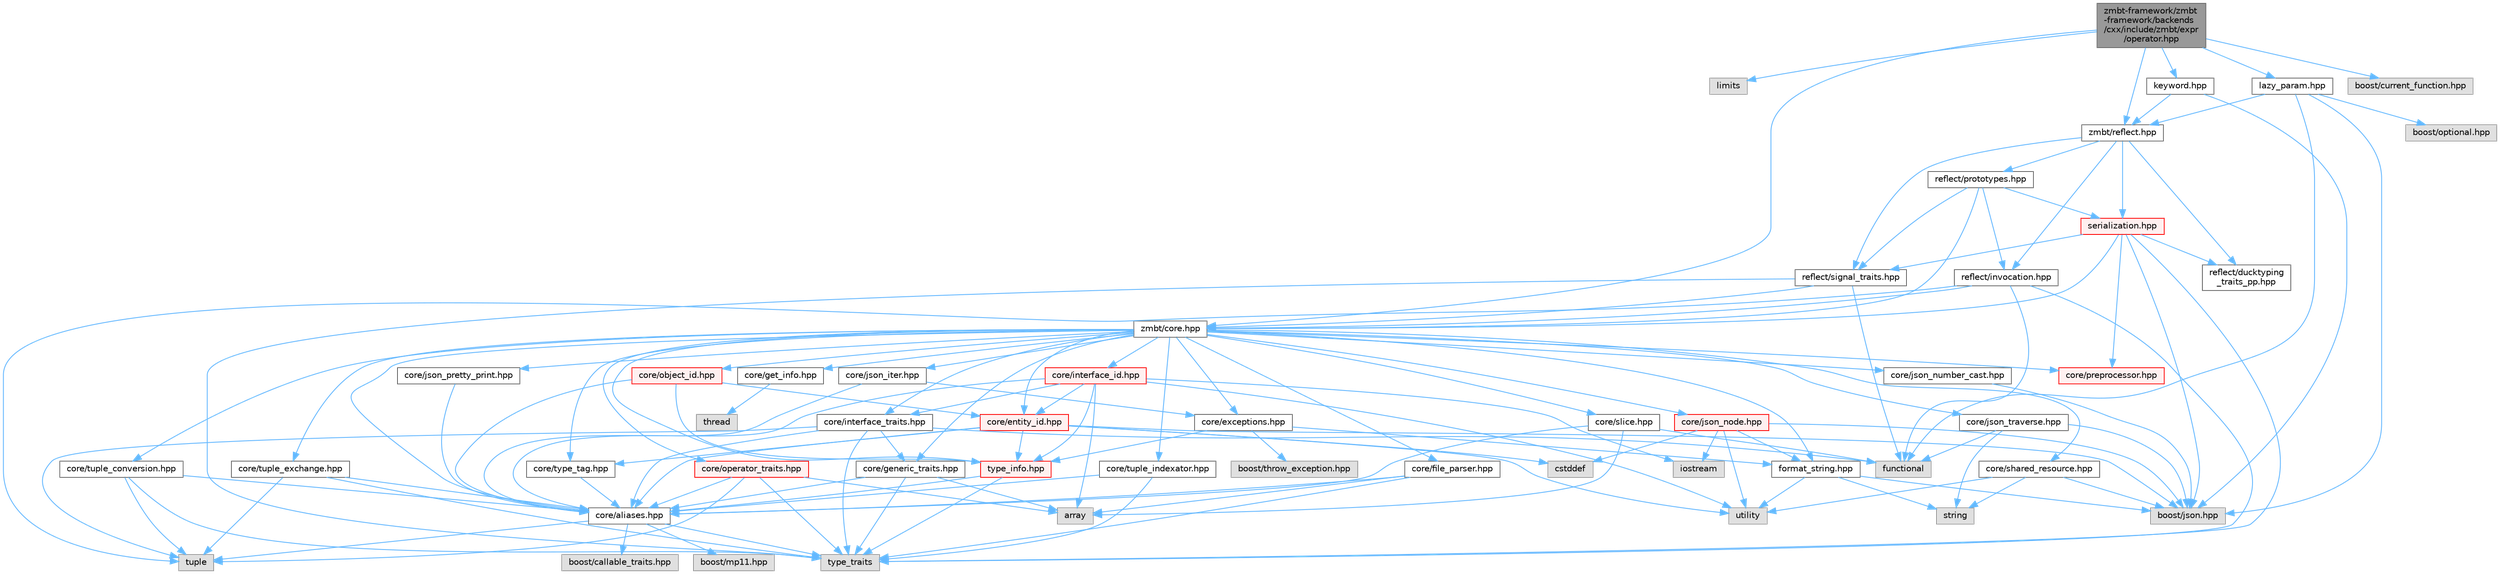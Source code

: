 digraph "zmbt-framework/zmbt-framework/backends/cxx/include/zmbt/expr/operator.hpp"
{
 // LATEX_PDF_SIZE
  bgcolor="transparent";
  edge [fontname=Helvetica,fontsize=10,labelfontname=Helvetica,labelfontsize=10];
  node [fontname=Helvetica,fontsize=10,shape=box,height=0.2,width=0.4];
  Node1 [id="Node000001",label="zmbt-framework/zmbt\l-framework/backends\l/cxx/include/zmbt/expr\l/operator.hpp",height=0.2,width=0.4,color="gray40", fillcolor="grey60", style="filled", fontcolor="black",tooltip=" "];
  Node1 -> Node2 [id="edge1_Node000001_Node000002",color="steelblue1",style="solid",tooltip=" "];
  Node2 [id="Node000002",label="limits",height=0.2,width=0.4,color="grey60", fillcolor="#E0E0E0", style="filled",tooltip=" "];
  Node1 -> Node3 [id="edge2_Node000001_Node000003",color="steelblue1",style="solid",tooltip=" "];
  Node3 [id="Node000003",label="zmbt/core.hpp",height=0.2,width=0.4,color="grey40", fillcolor="white", style="filled",URL="$core_8hpp.html",tooltip=" "];
  Node3 -> Node4 [id="edge3_Node000003_Node000004",color="steelblue1",style="solid",tooltip=" "];
  Node4 [id="Node000004",label="core/aliases.hpp",height=0.2,width=0.4,color="grey40", fillcolor="white", style="filled",URL="$aliases_8hpp.html",tooltip=" "];
  Node4 -> Node5 [id="edge4_Node000004_Node000005",color="steelblue1",style="solid",tooltip=" "];
  Node5 [id="Node000005",label="type_traits",height=0.2,width=0.4,color="grey60", fillcolor="#E0E0E0", style="filled",tooltip=" "];
  Node4 -> Node6 [id="edge5_Node000004_Node000006",color="steelblue1",style="solid",tooltip=" "];
  Node6 [id="Node000006",label="tuple",height=0.2,width=0.4,color="grey60", fillcolor="#E0E0E0", style="filled",tooltip=" "];
  Node4 -> Node7 [id="edge6_Node000004_Node000007",color="steelblue1",style="solid",tooltip=" "];
  Node7 [id="Node000007",label="boost/callable_traits.hpp",height=0.2,width=0.4,color="grey60", fillcolor="#E0E0E0", style="filled",tooltip=" "];
  Node4 -> Node8 [id="edge7_Node000004_Node000008",color="steelblue1",style="solid",tooltip=" "];
  Node8 [id="Node000008",label="boost/mp11.hpp",height=0.2,width=0.4,color="grey60", fillcolor="#E0E0E0", style="filled",tooltip=" "];
  Node3 -> Node9 [id="edge8_Node000003_Node000009",color="steelblue1",style="solid",tooltip=" "];
  Node9 [id="Node000009",label="core/exceptions.hpp",height=0.2,width=0.4,color="grey40", fillcolor="white", style="filled",URL="$core_2exceptions_8hpp.html",tooltip=" "];
  Node9 -> Node10 [id="edge9_Node000009_Node000010",color="steelblue1",style="solid",tooltip=" "];
  Node10 [id="Node000010",label="boost/throw_exception.hpp",height=0.2,width=0.4,color="grey60", fillcolor="#E0E0E0", style="filled",tooltip=" "];
  Node9 -> Node11 [id="edge10_Node000009_Node000011",color="steelblue1",style="solid",tooltip=" "];
  Node11 [id="Node000011",label="format_string.hpp",height=0.2,width=0.4,color="grey40", fillcolor="white", style="filled",URL="$format__string_8hpp.html",tooltip=" "];
  Node11 -> Node12 [id="edge11_Node000011_Node000012",color="steelblue1",style="solid",tooltip=" "];
  Node12 [id="Node000012",label="boost/json.hpp",height=0.2,width=0.4,color="grey60", fillcolor="#E0E0E0", style="filled",tooltip=" "];
  Node11 -> Node13 [id="edge12_Node000011_Node000013",color="steelblue1",style="solid",tooltip=" "];
  Node13 [id="Node000013",label="string",height=0.2,width=0.4,color="grey60", fillcolor="#E0E0E0", style="filled",tooltip=" "];
  Node11 -> Node14 [id="edge13_Node000011_Node000014",color="steelblue1",style="solid",tooltip=" "];
  Node14 [id="Node000014",label="utility",height=0.2,width=0.4,color="grey60", fillcolor="#E0E0E0", style="filled",tooltip=" "];
  Node9 -> Node15 [id="edge14_Node000009_Node000015",color="steelblue1",style="solid",tooltip=" "];
  Node15 [id="Node000015",label="type_info.hpp",height=0.2,width=0.4,color="red", fillcolor="#FFF0F0", style="filled",URL="$type__info_8hpp.html",tooltip=" "];
  Node15 -> Node5 [id="edge15_Node000015_Node000005",color="steelblue1",style="solid",tooltip=" "];
  Node15 -> Node4 [id="edge16_Node000015_Node000004",color="steelblue1",style="solid",tooltip=" "];
  Node3 -> Node17 [id="edge17_Node000003_Node000017",color="steelblue1",style="solid",tooltip=" "];
  Node17 [id="Node000017",label="core/file_parser.hpp",height=0.2,width=0.4,color="grey40", fillcolor="white", style="filled",URL="$file__parser_8hpp.html",tooltip=" "];
  Node17 -> Node18 [id="edge18_Node000017_Node000018",color="steelblue1",style="solid",tooltip=" "];
  Node18 [id="Node000018",label="array",height=0.2,width=0.4,color="grey60", fillcolor="#E0E0E0", style="filled",tooltip=" "];
  Node17 -> Node5 [id="edge19_Node000017_Node000005",color="steelblue1",style="solid",tooltip=" "];
  Node17 -> Node4 [id="edge20_Node000017_Node000004",color="steelblue1",style="solid",tooltip=" "];
  Node3 -> Node11 [id="edge21_Node000003_Node000011",color="steelblue1",style="solid",tooltip=" "];
  Node3 -> Node19 [id="edge22_Node000003_Node000019",color="steelblue1",style="solid",tooltip=" "];
  Node19 [id="Node000019",label="core/generic_traits.hpp",height=0.2,width=0.4,color="grey40", fillcolor="white", style="filled",URL="$generic__traits_8hpp.html",tooltip=" "];
  Node19 -> Node5 [id="edge23_Node000019_Node000005",color="steelblue1",style="solid",tooltip=" "];
  Node19 -> Node18 [id="edge24_Node000019_Node000018",color="steelblue1",style="solid",tooltip=" "];
  Node19 -> Node4 [id="edge25_Node000019_Node000004",color="steelblue1",style="solid",tooltip=" "];
  Node3 -> Node20 [id="edge26_Node000003_Node000020",color="steelblue1",style="solid",tooltip=" "];
  Node20 [id="Node000020",label="core/get_info.hpp",height=0.2,width=0.4,color="grey40", fillcolor="white", style="filled",URL="$get__info_8hpp.html",tooltip=" "];
  Node20 -> Node21 [id="edge27_Node000020_Node000021",color="steelblue1",style="solid",tooltip=" "];
  Node21 [id="Node000021",label="thread",height=0.2,width=0.4,color="grey60", fillcolor="#E0E0E0", style="filled",tooltip=" "];
  Node3 -> Node22 [id="edge28_Node000003_Node000022",color="steelblue1",style="solid",tooltip=" "];
  Node22 [id="Node000022",label="core/interface_traits.hpp",height=0.2,width=0.4,color="grey40", fillcolor="white", style="filled",URL="$interface__traits_8hpp.html",tooltip=" "];
  Node22 -> Node23 [id="edge29_Node000022_Node000023",color="steelblue1",style="solid",tooltip=" "];
  Node23 [id="Node000023",label="functional",height=0.2,width=0.4,color="grey60", fillcolor="#E0E0E0", style="filled",tooltip=" "];
  Node22 -> Node6 [id="edge30_Node000022_Node000006",color="steelblue1",style="solid",tooltip=" "];
  Node22 -> Node5 [id="edge31_Node000022_Node000005",color="steelblue1",style="solid",tooltip=" "];
  Node22 -> Node4 [id="edge32_Node000022_Node000004",color="steelblue1",style="solid",tooltip=" "];
  Node22 -> Node19 [id="edge33_Node000022_Node000019",color="steelblue1",style="solid",tooltip=" "];
  Node3 -> Node24 [id="edge34_Node000003_Node000024",color="steelblue1",style="solid",tooltip=" "];
  Node24 [id="Node000024",label="core/json_iter.hpp",height=0.2,width=0.4,color="grey40", fillcolor="white", style="filled",URL="$json__iter_8hpp.html",tooltip=" "];
  Node24 -> Node4 [id="edge35_Node000024_Node000004",color="steelblue1",style="solid",tooltip=" "];
  Node24 -> Node9 [id="edge36_Node000024_Node000009",color="steelblue1",style="solid",tooltip=" "];
  Node3 -> Node25 [id="edge37_Node000003_Node000025",color="steelblue1",style="solid",tooltip=" "];
  Node25 [id="Node000025",label="core/json_node.hpp",height=0.2,width=0.4,color="red", fillcolor="#FFF0F0", style="filled",URL="$json__node_8hpp.html",tooltip=" "];
  Node25 -> Node12 [id="edge38_Node000025_Node000012",color="steelblue1",style="solid",tooltip=" "];
  Node25 -> Node26 [id="edge39_Node000025_Node000026",color="steelblue1",style="solid",tooltip=" "];
  Node26 [id="Node000026",label="cstddef",height=0.2,width=0.4,color="grey60", fillcolor="#E0E0E0", style="filled",tooltip=" "];
  Node25 -> Node27 [id="edge40_Node000025_Node000027",color="steelblue1",style="solid",tooltip=" "];
  Node27 [id="Node000027",label="iostream",height=0.2,width=0.4,color="grey60", fillcolor="#E0E0E0", style="filled",tooltip=" "];
  Node25 -> Node14 [id="edge41_Node000025_Node000014",color="steelblue1",style="solid",tooltip=" "];
  Node25 -> Node11 [id="edge42_Node000025_Node000011",color="steelblue1",style="solid",tooltip=" "];
  Node3 -> Node29 [id="edge43_Node000003_Node000029",color="steelblue1",style="solid",tooltip=" "];
  Node29 [id="Node000029",label="core/json_number_cast.hpp",height=0.2,width=0.4,color="grey40", fillcolor="white", style="filled",URL="$json__number__cast_8hpp.html",tooltip=" "];
  Node29 -> Node12 [id="edge44_Node000029_Node000012",color="steelblue1",style="solid",tooltip=" "];
  Node3 -> Node30 [id="edge45_Node000003_Node000030",color="steelblue1",style="solid",tooltip=" "];
  Node30 [id="Node000030",label="core/json_traverse.hpp",height=0.2,width=0.4,color="grey40", fillcolor="white", style="filled",URL="$json__traverse_8hpp.html",tooltip=" "];
  Node30 -> Node23 [id="edge46_Node000030_Node000023",color="steelblue1",style="solid",tooltip=" "];
  Node30 -> Node13 [id="edge47_Node000030_Node000013",color="steelblue1",style="solid",tooltip=" "];
  Node30 -> Node12 [id="edge48_Node000030_Node000012",color="steelblue1",style="solid",tooltip=" "];
  Node3 -> Node31 [id="edge49_Node000003_Node000031",color="steelblue1",style="solid",tooltip=" "];
  Node31 [id="Node000031",label="core/json_pretty_print.hpp",height=0.2,width=0.4,color="grey40", fillcolor="white", style="filled",URL="$json__pretty__print_8hpp.html",tooltip=" "];
  Node31 -> Node4 [id="edge50_Node000031_Node000004",color="steelblue1",style="solid",tooltip=" "];
  Node3 -> Node32 [id="edge51_Node000003_Node000032",color="steelblue1",style="solid",tooltip=" "];
  Node32 [id="Node000032",label="core/slice.hpp",height=0.2,width=0.4,color="grey40", fillcolor="white", style="filled",URL="$slice_8hpp.html",tooltip=" "];
  Node32 -> Node18 [id="edge52_Node000032_Node000018",color="steelblue1",style="solid",tooltip=" "];
  Node32 -> Node23 [id="edge53_Node000032_Node000023",color="steelblue1",style="solid",tooltip=" "];
  Node32 -> Node4 [id="edge54_Node000032_Node000004",color="steelblue1",style="solid",tooltip=" "];
  Node3 -> Node33 [id="edge55_Node000003_Node000033",color="steelblue1",style="solid",tooltip=" "];
  Node33 [id="Node000033",label="core/preprocessor.hpp",height=0.2,width=0.4,color="red", fillcolor="#FFF0F0", style="filled",URL="$preprocessor_8hpp.html",tooltip="type traits to check serialization compatibility"];
  Node3 -> Node35 [id="edge56_Node000003_Node000035",color="steelblue1",style="solid",tooltip=" "];
  Node35 [id="Node000035",label="core/operator_traits.hpp",height=0.2,width=0.4,color="red", fillcolor="#FFF0F0", style="filled",URL="$operator__traits_8hpp.html",tooltip=" "];
  Node35 -> Node18 [id="edge57_Node000035_Node000018",color="steelblue1",style="solid",tooltip=" "];
  Node35 -> Node5 [id="edge58_Node000035_Node000005",color="steelblue1",style="solid",tooltip=" "];
  Node35 -> Node6 [id="edge59_Node000035_Node000006",color="steelblue1",style="solid",tooltip=" "];
  Node35 -> Node4 [id="edge60_Node000035_Node000004",color="steelblue1",style="solid",tooltip=" "];
  Node3 -> Node42 [id="edge61_Node000003_Node000042",color="steelblue1",style="solid",tooltip=" "];
  Node42 [id="Node000042",label="core/shared_resource.hpp",height=0.2,width=0.4,color="grey40", fillcolor="white", style="filled",URL="$shared__resource_8hpp.html",tooltip=" "];
  Node42 -> Node12 [id="edge62_Node000042_Node000012",color="steelblue1",style="solid",tooltip=" "];
  Node42 -> Node13 [id="edge63_Node000042_Node000013",color="steelblue1",style="solid",tooltip=" "];
  Node42 -> Node14 [id="edge64_Node000042_Node000014",color="steelblue1",style="solid",tooltip=" "];
  Node3 -> Node43 [id="edge65_Node000003_Node000043",color="steelblue1",style="solid",tooltip=" "];
  Node43 [id="Node000043",label="core/tuple_conversion.hpp",height=0.2,width=0.4,color="grey40", fillcolor="white", style="filled",URL="$tuple__conversion_8hpp.html",tooltip=" "];
  Node43 -> Node6 [id="edge66_Node000043_Node000006",color="steelblue1",style="solid",tooltip=" "];
  Node43 -> Node5 [id="edge67_Node000043_Node000005",color="steelblue1",style="solid",tooltip=" "];
  Node43 -> Node4 [id="edge68_Node000043_Node000004",color="steelblue1",style="solid",tooltip=" "];
  Node3 -> Node44 [id="edge69_Node000003_Node000044",color="steelblue1",style="solid",tooltip=" "];
  Node44 [id="Node000044",label="core/tuple_exchange.hpp",height=0.2,width=0.4,color="grey40", fillcolor="white", style="filled",URL="$tuple__exchange_8hpp.html",tooltip=" "];
  Node44 -> Node6 [id="edge70_Node000044_Node000006",color="steelblue1",style="solid",tooltip=" "];
  Node44 -> Node5 [id="edge71_Node000044_Node000005",color="steelblue1",style="solid",tooltip=" "];
  Node44 -> Node4 [id="edge72_Node000044_Node000004",color="steelblue1",style="solid",tooltip=" "];
  Node3 -> Node45 [id="edge73_Node000003_Node000045",color="steelblue1",style="solid",tooltip=" "];
  Node45 [id="Node000045",label="core/tuple_indexator.hpp",height=0.2,width=0.4,color="grey40", fillcolor="white", style="filled",URL="$tuple__indexator_8hpp.html",tooltip=" "];
  Node45 -> Node5 [id="edge74_Node000045_Node000005",color="steelblue1",style="solid",tooltip=" "];
  Node45 -> Node4 [id="edge75_Node000045_Node000004",color="steelblue1",style="solid",tooltip=" "];
  Node3 -> Node15 [id="edge76_Node000003_Node000015",color="steelblue1",style="solid",tooltip=" "];
  Node3 -> Node46 [id="edge77_Node000003_Node000046",color="steelblue1",style="solid",tooltip=" "];
  Node46 [id="Node000046",label="core/type_tag.hpp",height=0.2,width=0.4,color="grey40", fillcolor="white", style="filled",URL="$type__tag_8hpp.html",tooltip=" "];
  Node46 -> Node4 [id="edge78_Node000046_Node000004",color="steelblue1",style="solid",tooltip=" "];
  Node3 -> Node47 [id="edge79_Node000003_Node000047",color="steelblue1",style="solid",tooltip=" "];
  Node47 [id="Node000047",label="core/entity_id.hpp",height=0.2,width=0.4,color="red", fillcolor="#FFF0F0", style="filled",URL="$entity__id_8hpp.html",tooltip=" "];
  Node47 -> Node26 [id="edge80_Node000047_Node000026",color="steelblue1",style="solid",tooltip=" "];
  Node47 -> Node14 [id="edge81_Node000047_Node000014",color="steelblue1",style="solid",tooltip=" "];
  Node47 -> Node12 [id="edge82_Node000047_Node000012",color="steelblue1",style="solid",tooltip=" "];
  Node47 -> Node4 [id="edge83_Node000047_Node000004",color="steelblue1",style="solid",tooltip=" "];
  Node47 -> Node46 [id="edge84_Node000047_Node000046",color="steelblue1",style="solid",tooltip=" "];
  Node47 -> Node15 [id="edge85_Node000047_Node000015",color="steelblue1",style="solid",tooltip=" "];
  Node3 -> Node50 [id="edge86_Node000003_Node000050",color="steelblue1",style="solid",tooltip=" "];
  Node50 [id="Node000050",label="core/interface_id.hpp",height=0.2,width=0.4,color="red", fillcolor="#FFF0F0", style="filled",URL="$interface__id_8hpp.html",tooltip=" "];
  Node50 -> Node27 [id="edge87_Node000050_Node000027",color="steelblue1",style="solid",tooltip=" "];
  Node50 -> Node18 [id="edge88_Node000050_Node000018",color="steelblue1",style="solid",tooltip=" "];
  Node50 -> Node14 [id="edge89_Node000050_Node000014",color="steelblue1",style="solid",tooltip=" "];
  Node50 -> Node4 [id="edge90_Node000050_Node000004",color="steelblue1",style="solid",tooltip=" "];
  Node50 -> Node47 [id="edge91_Node000050_Node000047",color="steelblue1",style="solid",tooltip=" "];
  Node50 -> Node22 [id="edge92_Node000050_Node000022",color="steelblue1",style="solid",tooltip=" "];
  Node50 -> Node15 [id="edge93_Node000050_Node000015",color="steelblue1",style="solid",tooltip=" "];
  Node3 -> Node54 [id="edge94_Node000003_Node000054",color="steelblue1",style="solid",tooltip=" "];
  Node54 [id="Node000054",label="core/object_id.hpp",height=0.2,width=0.4,color="red", fillcolor="#FFF0F0", style="filled",URL="$object__id_8hpp.html",tooltip=" "];
  Node54 -> Node4 [id="edge95_Node000054_Node000004",color="steelblue1",style="solid",tooltip=" "];
  Node54 -> Node47 [id="edge96_Node000054_Node000047",color="steelblue1",style="solid",tooltip=" "];
  Node54 -> Node15 [id="edge97_Node000054_Node000015",color="steelblue1",style="solid",tooltip=" "];
  Node1 -> Node55 [id="edge98_Node000001_Node000055",color="steelblue1",style="solid",tooltip=" "];
  Node55 [id="Node000055",label="zmbt/reflect.hpp",height=0.2,width=0.4,color="grey40", fillcolor="white", style="filled",URL="$reflect_8hpp.html",tooltip=" "];
  Node55 -> Node56 [id="edge99_Node000055_Node000056",color="steelblue1",style="solid",tooltip=" "];
  Node56 [id="Node000056",label="reflect/ducktyping\l_traits_pp.hpp",height=0.2,width=0.4,color="grey40", fillcolor="white", style="filled",URL="$ducktyping__traits__pp_8hpp.html",tooltip=" "];
  Node55 -> Node57 [id="edge100_Node000055_Node000057",color="steelblue1",style="solid",tooltip=" "];
  Node57 [id="Node000057",label="reflect/signal_traits.hpp",height=0.2,width=0.4,color="grey40", fillcolor="white", style="filled",URL="$signal__traits_8hpp.html",tooltip=" "];
  Node57 -> Node23 [id="edge101_Node000057_Node000023",color="steelblue1",style="solid",tooltip=" "];
  Node57 -> Node5 [id="edge102_Node000057_Node000005",color="steelblue1",style="solid",tooltip=" "];
  Node57 -> Node3 [id="edge103_Node000057_Node000003",color="steelblue1",style="solid",tooltip=" "];
  Node55 -> Node58 [id="edge104_Node000055_Node000058",color="steelblue1",style="solid",tooltip=" "];
  Node58 [id="Node000058",label="reflect/invocation.hpp",height=0.2,width=0.4,color="grey40", fillcolor="white", style="filled",URL="$invocation_8hpp.html",tooltip=" "];
  Node58 -> Node23 [id="edge105_Node000058_Node000023",color="steelblue1",style="solid",tooltip=" "];
  Node58 -> Node6 [id="edge106_Node000058_Node000006",color="steelblue1",style="solid",tooltip=" "];
  Node58 -> Node5 [id="edge107_Node000058_Node000005",color="steelblue1",style="solid",tooltip=" "];
  Node58 -> Node3 [id="edge108_Node000058_Node000003",color="steelblue1",style="solid",tooltip=" "];
  Node55 -> Node59 [id="edge109_Node000055_Node000059",color="steelblue1",style="solid",tooltip=" "];
  Node59 [id="Node000059",label="reflect/prototypes.hpp",height=0.2,width=0.4,color="grey40", fillcolor="white", style="filled",URL="$prototypes_8hpp.html",tooltip=" "];
  Node59 -> Node3 [id="edge110_Node000059_Node000003",color="steelblue1",style="solid",tooltip=" "];
  Node59 -> Node57 [id="edge111_Node000059_Node000057",color="steelblue1",style="solid",tooltip=" "];
  Node59 -> Node60 [id="edge112_Node000059_Node000060",color="steelblue1",style="solid",tooltip=" "];
  Node60 [id="Node000060",label="serialization.hpp",height=0.2,width=0.4,color="red", fillcolor="#FFF0F0", style="filled",URL="$serialization_8hpp.html",tooltip=" "];
  Node60 -> Node5 [id="edge113_Node000060_Node000005",color="steelblue1",style="solid",tooltip=" "];
  Node60 -> Node12 [id="edge114_Node000060_Node000012",color="steelblue1",style="solid",tooltip=" "];
  Node60 -> Node33 [id="edge115_Node000060_Node000033",color="steelblue1",style="solid",tooltip=" "];
  Node60 -> Node3 [id="edge116_Node000060_Node000003",color="steelblue1",style="solid",tooltip=" "];
  Node60 -> Node56 [id="edge117_Node000060_Node000056",color="steelblue1",style="solid",tooltip=" "];
  Node60 -> Node57 [id="edge118_Node000060_Node000057",color="steelblue1",style="solid",tooltip=" "];
  Node59 -> Node58 [id="edge119_Node000059_Node000058",color="steelblue1",style="solid",tooltip=" "];
  Node55 -> Node60 [id="edge120_Node000055_Node000060",color="steelblue1",style="solid",tooltip=" "];
  Node1 -> Node64 [id="edge121_Node000001_Node000064",color="steelblue1",style="solid",tooltip=" "];
  Node64 [id="Node000064",label="keyword.hpp",height=0.2,width=0.4,color="grey40", fillcolor="white", style="filled",URL="$keyword_8hpp.html",tooltip=" "];
  Node64 -> Node12 [id="edge122_Node000064_Node000012",color="steelblue1",style="solid",tooltip=" "];
  Node64 -> Node55 [id="edge123_Node000064_Node000055",color="steelblue1",style="solid",tooltip=" "];
  Node1 -> Node65 [id="edge124_Node000001_Node000065",color="steelblue1",style="solid",tooltip=" "];
  Node65 [id="Node000065",label="lazy_param.hpp",height=0.2,width=0.4,color="grey40", fillcolor="white", style="filled",URL="$lazy__param_8hpp.html",tooltip=" "];
  Node65 -> Node23 [id="edge125_Node000065_Node000023",color="steelblue1",style="solid",tooltip=" "];
  Node65 -> Node66 [id="edge126_Node000065_Node000066",color="steelblue1",style="solid",tooltip=" "];
  Node66 [id="Node000066",label="boost/optional.hpp",height=0.2,width=0.4,color="grey60", fillcolor="#E0E0E0", style="filled",tooltip=" "];
  Node65 -> Node12 [id="edge127_Node000065_Node000012",color="steelblue1",style="solid",tooltip=" "];
  Node65 -> Node55 [id="edge128_Node000065_Node000055",color="steelblue1",style="solid",tooltip=" "];
  Node1 -> Node67 [id="edge129_Node000001_Node000067",color="steelblue1",style="solid",tooltip=" "];
  Node67 [id="Node000067",label="boost/current_function.hpp",height=0.2,width=0.4,color="grey60", fillcolor="#E0E0E0", style="filled",tooltip=" "];
}
